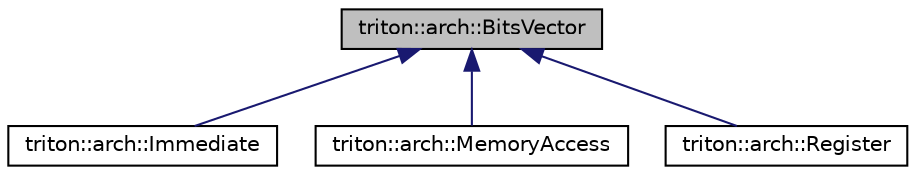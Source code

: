 digraph "triton::arch::BitsVector"
{
  edge [fontname="Helvetica",fontsize="10",labelfontname="Helvetica",labelfontsize="10"];
  node [fontname="Helvetica",fontsize="10",shape=record];
  Node0 [label="triton::arch::BitsVector",height=0.2,width=0.4,color="black", fillcolor="grey75", style="filled", fontcolor="black"];
  Node0 -> Node1 [dir="back",color="midnightblue",fontsize="10",style="solid",fontname="Helvetica"];
  Node1 [label="triton::arch::Immediate",height=0.2,width=0.4,color="black", fillcolor="white", style="filled",URL="$classtriton_1_1arch_1_1Immediate.html",tooltip="This class is used to represent an immediate. "];
  Node0 -> Node2 [dir="back",color="midnightblue",fontsize="10",style="solid",fontname="Helvetica"];
  Node2 [label="triton::arch::MemoryAccess",height=0.2,width=0.4,color="black", fillcolor="white", style="filled",URL="$classtriton_1_1arch_1_1MemoryAccess.html",tooltip="This class is used to represent a memory access. "];
  Node0 -> Node3 [dir="back",color="midnightblue",fontsize="10",style="solid",fontname="Helvetica"];
  Node3 [label="triton::arch::Register",height=0.2,width=0.4,color="black", fillcolor="white", style="filled",URL="$classtriton_1_1arch_1_1Register.html",tooltip="This class is used when an instruction has a register operand. "];
}
